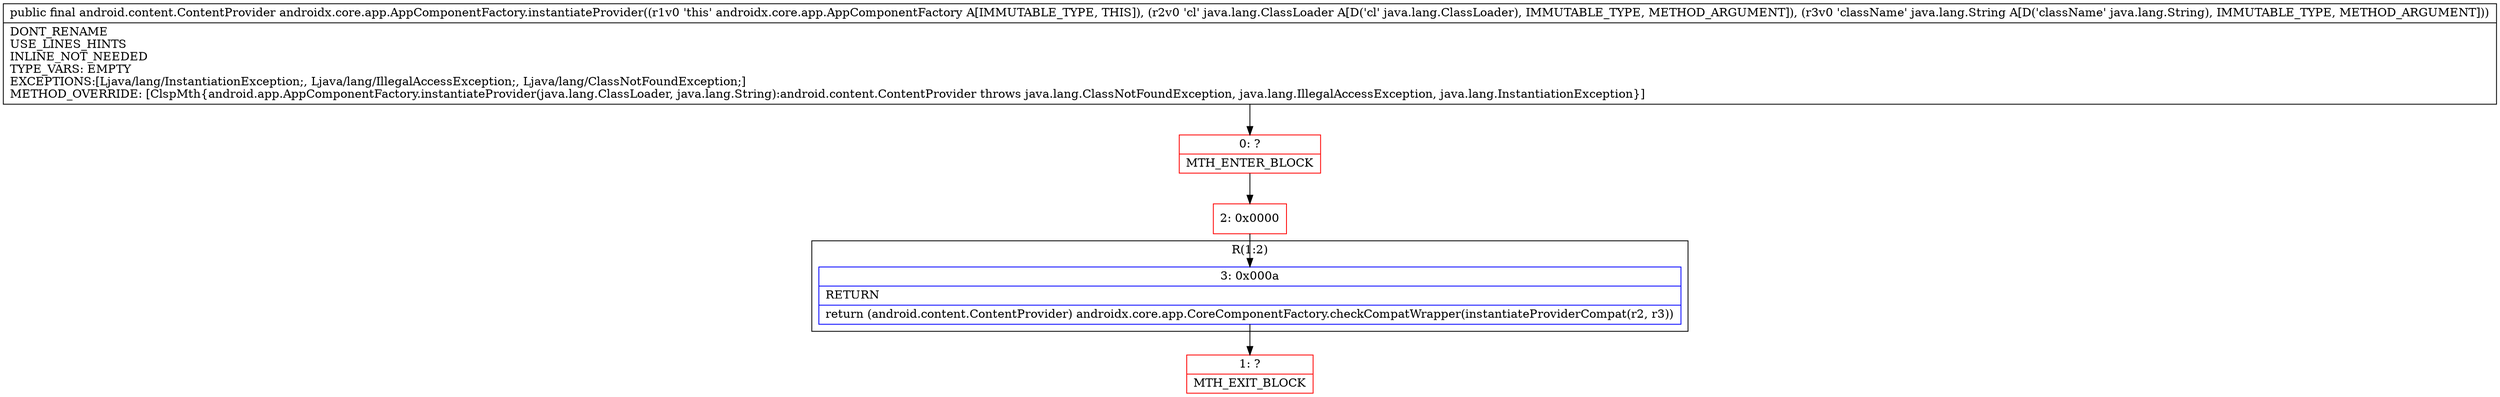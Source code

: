 digraph "CFG forandroidx.core.app.AppComponentFactory.instantiateProvider(Ljava\/lang\/ClassLoader;Ljava\/lang\/String;)Landroid\/content\/ContentProvider;" {
subgraph cluster_Region_1732897007 {
label = "R(1:2)";
node [shape=record,color=blue];
Node_3 [shape=record,label="{3\:\ 0x000a|RETURN\l|return (android.content.ContentProvider) androidx.core.app.CoreComponentFactory.checkCompatWrapper(instantiateProviderCompat(r2, r3))\l}"];
}
Node_0 [shape=record,color=red,label="{0\:\ ?|MTH_ENTER_BLOCK\l}"];
Node_2 [shape=record,color=red,label="{2\:\ 0x0000}"];
Node_1 [shape=record,color=red,label="{1\:\ ?|MTH_EXIT_BLOCK\l}"];
MethodNode[shape=record,label="{public final android.content.ContentProvider androidx.core.app.AppComponentFactory.instantiateProvider((r1v0 'this' androidx.core.app.AppComponentFactory A[IMMUTABLE_TYPE, THIS]), (r2v0 'cl' java.lang.ClassLoader A[D('cl' java.lang.ClassLoader), IMMUTABLE_TYPE, METHOD_ARGUMENT]), (r3v0 'className' java.lang.String A[D('className' java.lang.String), IMMUTABLE_TYPE, METHOD_ARGUMENT]))  | DONT_RENAME\lUSE_LINES_HINTS\lINLINE_NOT_NEEDED\lTYPE_VARS: EMPTY\lEXCEPTIONS:[Ljava\/lang\/InstantiationException;, Ljava\/lang\/IllegalAccessException;, Ljava\/lang\/ClassNotFoundException;]\lMETHOD_OVERRIDE: [ClspMth\{android.app.AppComponentFactory.instantiateProvider(java.lang.ClassLoader, java.lang.String):android.content.ContentProvider throws java.lang.ClassNotFoundException, java.lang.IllegalAccessException, java.lang.InstantiationException\}]\l}"];
MethodNode -> Node_0;Node_3 -> Node_1;
Node_0 -> Node_2;
Node_2 -> Node_3;
}


